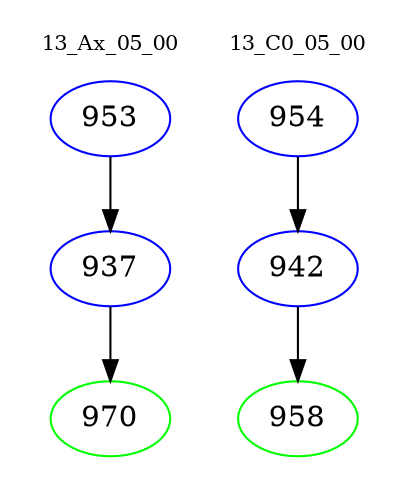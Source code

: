digraph{
subgraph cluster_0 {
color = white
label = "13_Ax_05_00";
fontsize=10;
T0_953 [label="953", color="blue"]
T0_953 -> T0_937 [color="black"]
T0_937 [label="937", color="blue"]
T0_937 -> T0_970 [color="black"]
T0_970 [label="970", color="green"]
}
subgraph cluster_1 {
color = white
label = "13_C0_05_00";
fontsize=10;
T1_954 [label="954", color="blue"]
T1_954 -> T1_942 [color="black"]
T1_942 [label="942", color="blue"]
T1_942 -> T1_958 [color="black"]
T1_958 [label="958", color="green"]
}
}
